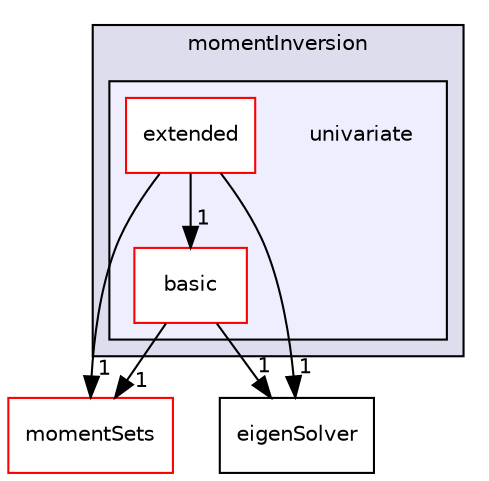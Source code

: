 digraph "univariate" {
  bgcolor=transparent;
  compound=true
  node [ fontsize="10", fontname="Helvetica"];
  edge [ labelfontsize="10", labelfontname="Helvetica"];
  subgraph clusterdir_0b9bb76b72c90181149adc55e92e6ea3 {
    graph [ bgcolor="#ddddee", pencolor="black", label="momentInversion" fontname="Helvetica", fontsize="10", URL="dir_0b9bb76b72c90181149adc55e92e6ea3.html"]
  subgraph clusterdir_224f5f7c837ec5f1a50cf8e5b44c5959 {
    graph [ bgcolor="#eeeeff", pencolor="black", label="" URL="dir_224f5f7c837ec5f1a50cf8e5b44c5959.html"];
    dir_224f5f7c837ec5f1a50cf8e5b44c5959 [shape=plaintext label="univariate"];
    dir_b57c68eea9442de1941a28876bed1be5 [shape=box label="basic" color="red" fillcolor="white" style="filled" URL="dir_b57c68eea9442de1941a28876bed1be5.html"];
    dir_eab674178c35773c79abc32ac1e64a39 [shape=box label="extended" color="red" fillcolor="white" style="filled" URL="dir_eab674178c35773c79abc32ac1e64a39.html"];
  }
  }
  dir_28a10e058b67f0d7e124cb3c5246e6cb [shape=box label="momentSets" color="red" URL="dir_28a10e058b67f0d7e124cb3c5246e6cb.html"];
  dir_9c0e92409a33848bf66dccc8c0cdc400 [shape=box label="eigenSolver" URL="dir_9c0e92409a33848bf66dccc8c0cdc400.html"];
  dir_b57c68eea9442de1941a28876bed1be5->dir_28a10e058b67f0d7e124cb3c5246e6cb [headlabel="1", labeldistance=1.5 headhref="dir_000162_000239.html"];
  dir_b57c68eea9442de1941a28876bed1be5->dir_9c0e92409a33848bf66dccc8c0cdc400 [headlabel="1", labeldistance=1.5 headhref="dir_000162_000130.html"];
  dir_eab674178c35773c79abc32ac1e64a39->dir_b57c68eea9442de1941a28876bed1be5 [headlabel="1", labeldistance=1.5 headhref="dir_000050_000162.html"];
  dir_eab674178c35773c79abc32ac1e64a39->dir_28a10e058b67f0d7e124cb3c5246e6cb [headlabel="1", labeldistance=1.5 headhref="dir_000050_000239.html"];
  dir_eab674178c35773c79abc32ac1e64a39->dir_9c0e92409a33848bf66dccc8c0cdc400 [headlabel="1", labeldistance=1.5 headhref="dir_000050_000130.html"];
}
